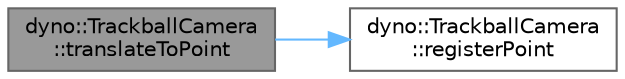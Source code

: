 digraph "dyno::TrackballCamera::translateToPoint"
{
 // LATEX_PDF_SIZE
  bgcolor="transparent";
  edge [fontname=Helvetica,fontsize=10,labelfontname=Helvetica,labelfontsize=10];
  node [fontname=Helvetica,fontsize=10,shape=box,height=0.2,width=0.4];
  rankdir="LR";
  Node1 [id="Node000001",label="dyno::TrackballCamera\l::translateToPoint",height=0.2,width=0.4,color="gray40", fillcolor="grey60", style="filled", fontcolor="black",tooltip=" "];
  Node1 -> Node2 [id="edge1_Node000001_Node000002",color="steelblue1",style="solid",tooltip=" "];
  Node2 [id="Node000002",label="dyno::TrackballCamera\l::registerPoint",height=0.2,width=0.4,color="grey40", fillcolor="white", style="filled",URL="$classdyno_1_1_trackball_camera.html#ac5a283ed63696a1f52804ee5c12204aa",tooltip=" "];
}
